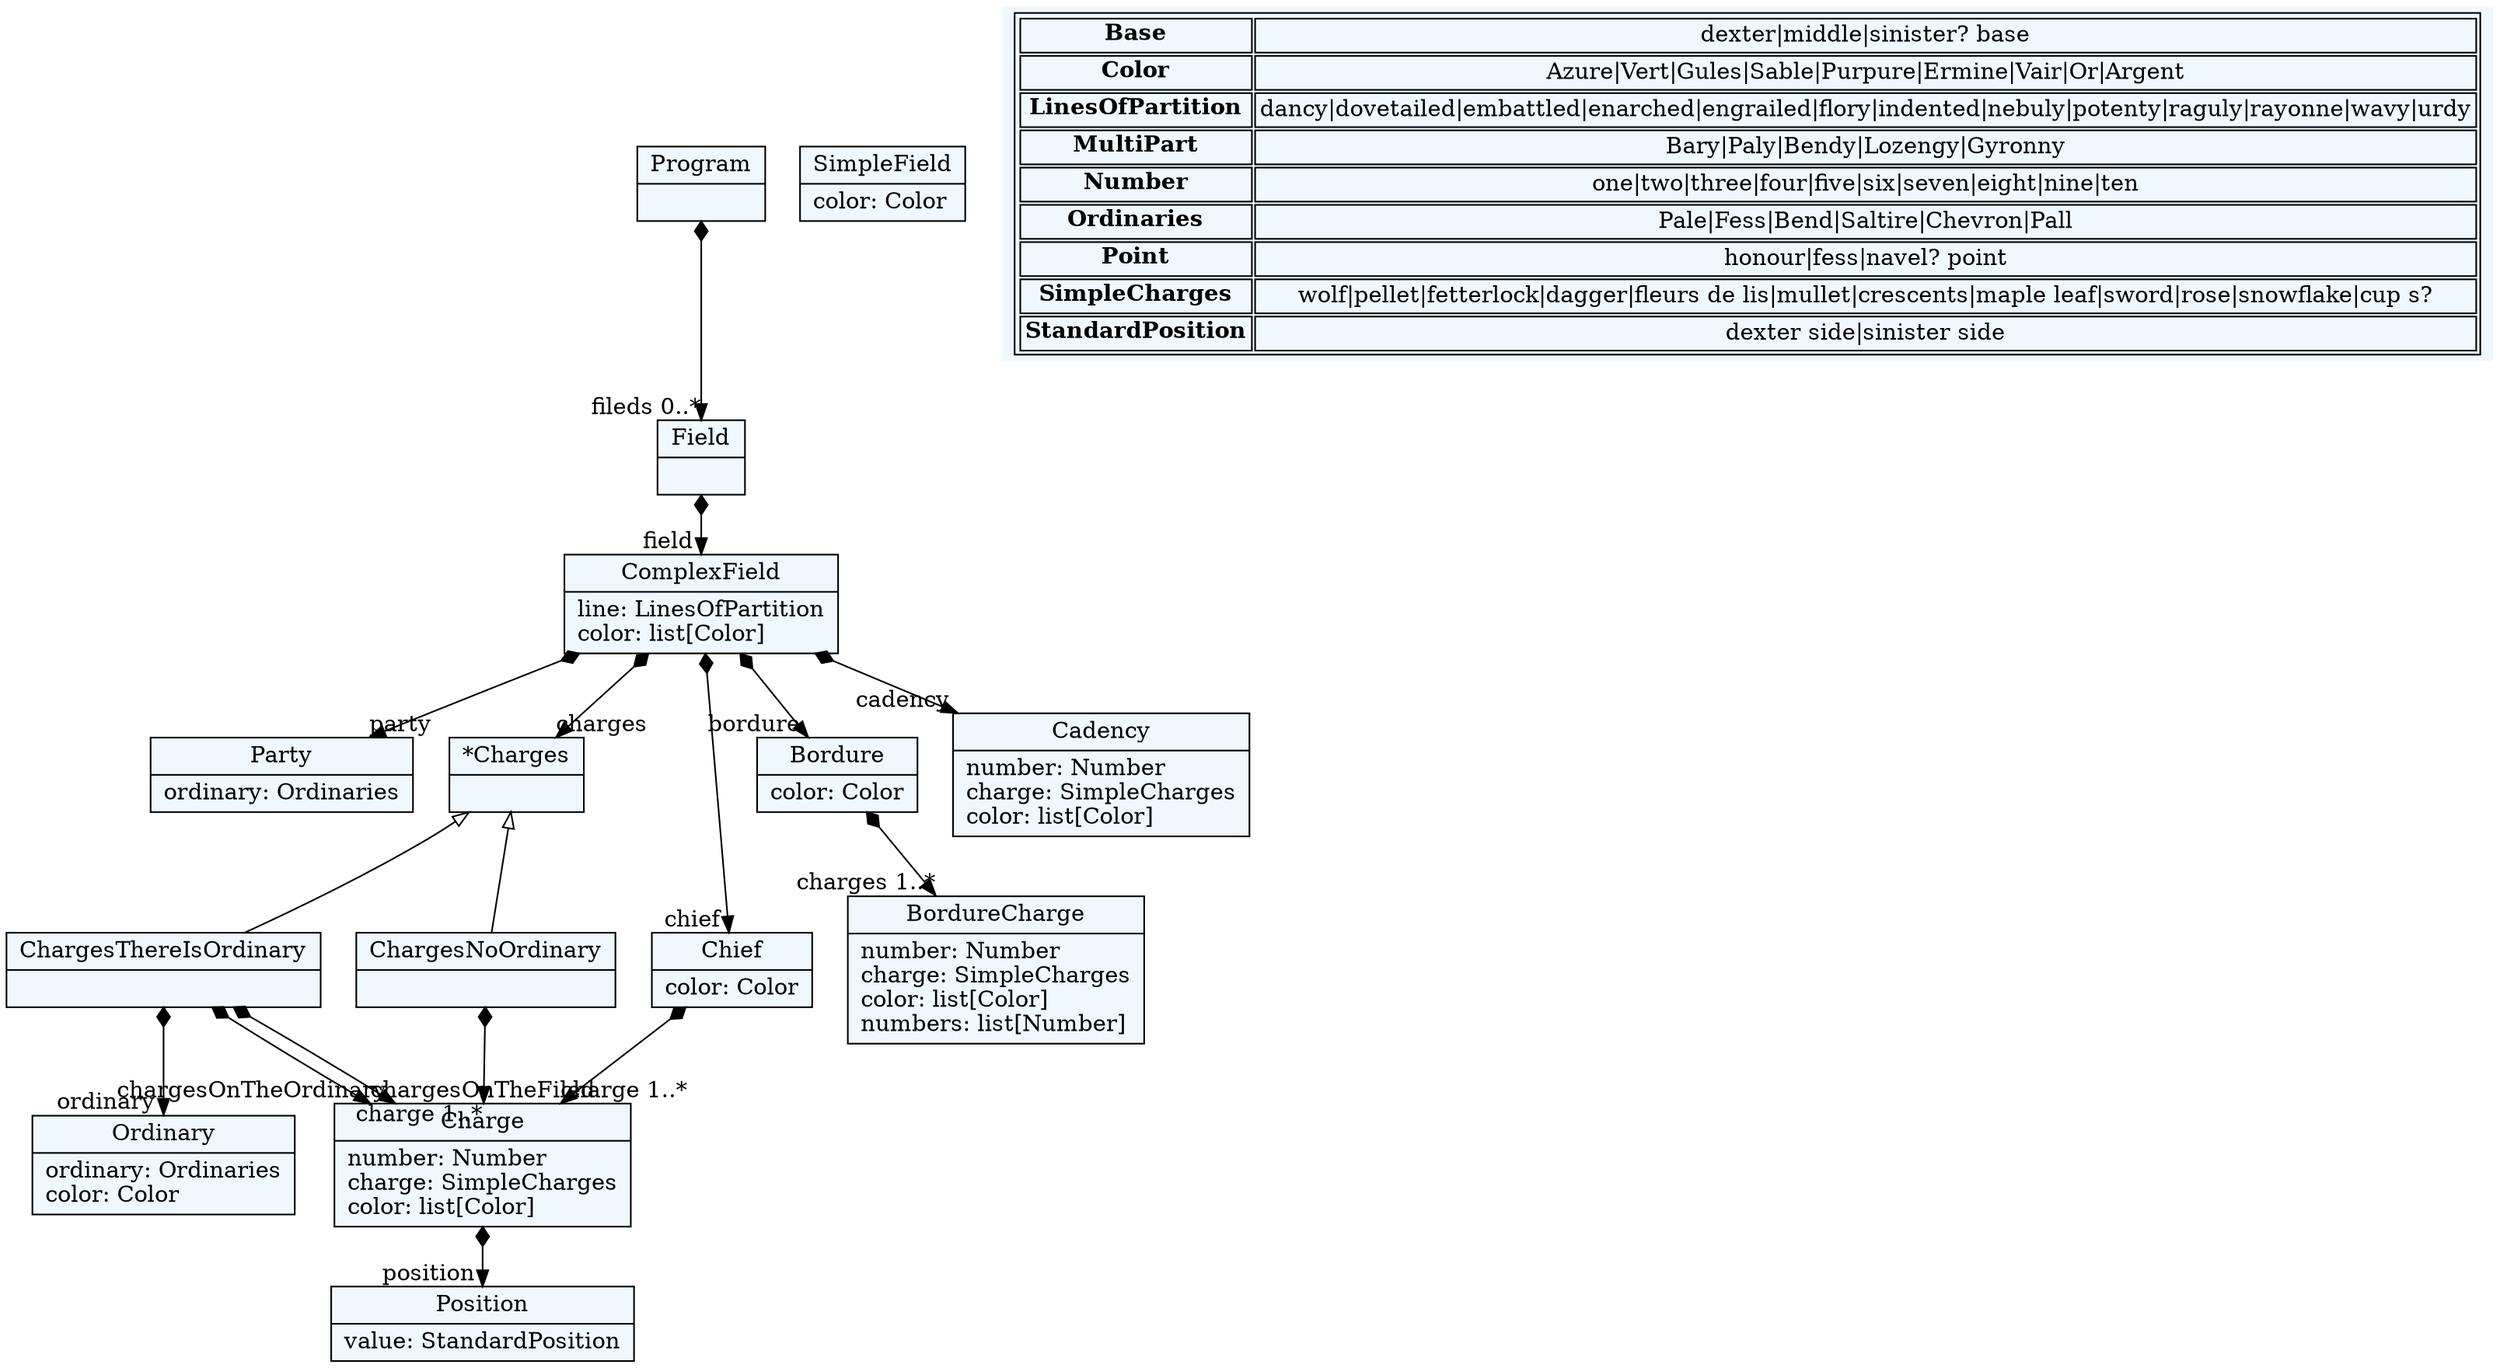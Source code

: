 
    digraph textX {
    fontname = "Bitstream Vera Sans"
    fontsize = 8
    node[
        shape=record,
        style=filled,
        fillcolor=aliceblue
    ]
    nodesep = 0.3
    edge[dir=black,arrowtail=empty]


2665254267072[ label="{Program|}"]

2665254243072[ label="{Field|}"]

2665254241152[ label="{SimpleField|color: Color\l}"]

2665254268032[ label="{ComplexField|line: LinesOfPartition\lcolor: list[Color]\l}"]

2665254244992[ label="{Party|ordinary: Ordinaries\l}"]

2665254290112[ label="{Ordinary|ordinary: Ordinaries\lcolor: Color\l}"]

2665254283392[ label="{*Charges|}"]

2665254265152[ label="{ChargesThereIsOrdinary|}"]

2665254299712[ label="{ChargesNoOrdinary|}"]

2665254273792[ label="{Charge|number: Number\lcharge: SimpleCharges\lcolor: list[Color]\l}"]

2665254296832[ label="{Chief|color: Color\l}"]

2665254285312[ label="{Bordure|color: Color\l}"]

2665254295872[ label="{BordureCharge|number: Number\lcharge: SimpleCharges\lcolor: list[Color]\lnumbers: list[Number]\l}"]

2665254286272[ label="{Cadency|number: Number\lcharge: SimpleCharges\lcolor: list[Color]\l}"]

2665254276672[ label="{Position|value: StandardPosition\l}"]



2665254267072 -> 2665254243072[arrowtail=diamond, dir=both, headlabel="fileds 0..*"]
2665254243072 -> 2665254268032[arrowtail=diamond, dir=both, headlabel="field "]
2665254268032 -> 2665254244992[arrowtail=diamond, dir=both, headlabel="party "]
2665254268032 -> 2665254283392[arrowtail=diamond, dir=both, headlabel="charges "]
2665254268032 -> 2665254296832[arrowtail=diamond, dir=both, headlabel="chief "]
2665254268032 -> 2665254285312[arrowtail=diamond, dir=both, headlabel="bordure "]
2665254268032 -> 2665254286272[arrowtail=diamond, dir=both, headlabel="cadency "]
2665254283392 -> 2665254299712 [dir=back]
2665254283392 -> 2665254265152 [dir=back]
2665254265152 -> 2665254290112[arrowtail=diamond, dir=both, headlabel="ordinary "]
2665254265152 -> 2665254273792[arrowtail=diamond, dir=both, headlabel="chargesOnTheFiled "]
2665254265152 -> 2665254273792[arrowtail=diamond, dir=both, headlabel="chargesOnTheOrdinary "]
2665254299712 -> 2665254273792[arrowtail=diamond, dir=both, headlabel="charge 1..*"]
2665254273792 -> 2665254276672[arrowtail=diamond, dir=both, headlabel="position "]
2665254296832 -> 2665254273792[arrowtail=diamond, dir=both, headlabel="charge 1..*"]
2665254285312 -> 2665254295872[arrowtail=diamond, dir=both, headlabel="charges 1..*"]
match_rules [ shape=plaintext, label=< <table>
	<tr>
		<td><b>Base</b></td><td>dexter|middle|sinister? base</td>
	</tr>
	<tr>
		<td><b>Color</b></td><td>Azure|Vert|Gules|Sable|Purpure|Ermine|Vair|Or|Argent</td>
	</tr>
	<tr>
		<td><b>LinesOfPartition</b></td><td>dancy|dovetailed|embattled|enarched|engrailed|flory|indented|nebuly|potenty|raguly|rayonne|wavy|urdy</td>
	</tr>
	<tr>
		<td><b>MultiPart</b></td><td>Bary|Paly|Bendy|Lozengy|Gyronny</td>
	</tr>
	<tr>
		<td><b>Number</b></td><td>one|two|three|four|five|six|seven|eight|nine|ten</td>
	</tr>
	<tr>
		<td><b>Ordinaries</b></td><td>Pale|Fess|Bend|Saltire|Chevron|Pall</td>
	</tr>
	<tr>
		<td><b>Point</b></td><td>honour|fess|navel? point</td>
	</tr>
	<tr>
		<td><b>SimpleCharges</b></td><td>wolf|pellet|fetterlock|dagger|fleurs de lis|mullet|crescents|maple leaf|sword|rose|snowflake|cup s?</td>
	</tr>
	<tr>
		<td><b>StandardPosition</b></td><td>dexter side|sinister side</td>
	</tr>
</table> >]


}
